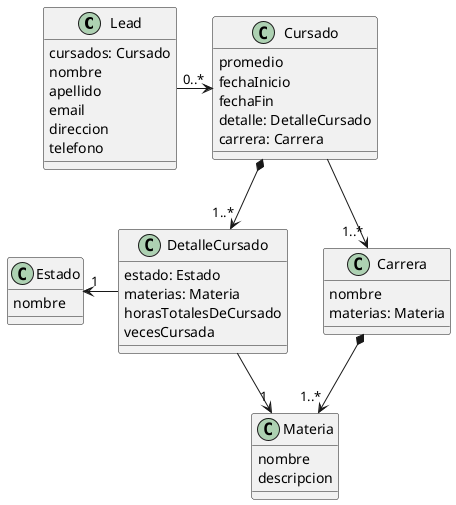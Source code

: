 @startuml
Lead  --right--> "0..*" Cursado
Cursado *--> "1..*" DetalleCursado
Cursado --> "1..*" Carrera
DetalleCursado -left-> "1" Estado
DetalleCursado --right--> "1" Materia
Carrera *--> "1..*" Materia

class Lead{
    cursados: Cursado
    nombre
    apellido
    email
    direccion
    telefono
}

class Cursado{
    promedio
    fechaInicio
    fechaFin
    detalle: DetalleCursado
    carrera: Carrera
}

class DetalleCursado{
    estado: Estado
    materias: Materia
    horasTotalesDeCursado
    vecesCursada
}

class Materia{
    nombre
    descripcion
}

class Carrera{
    nombre
    materias: Materia
}

class Estado{
    nombre
}

@enduml